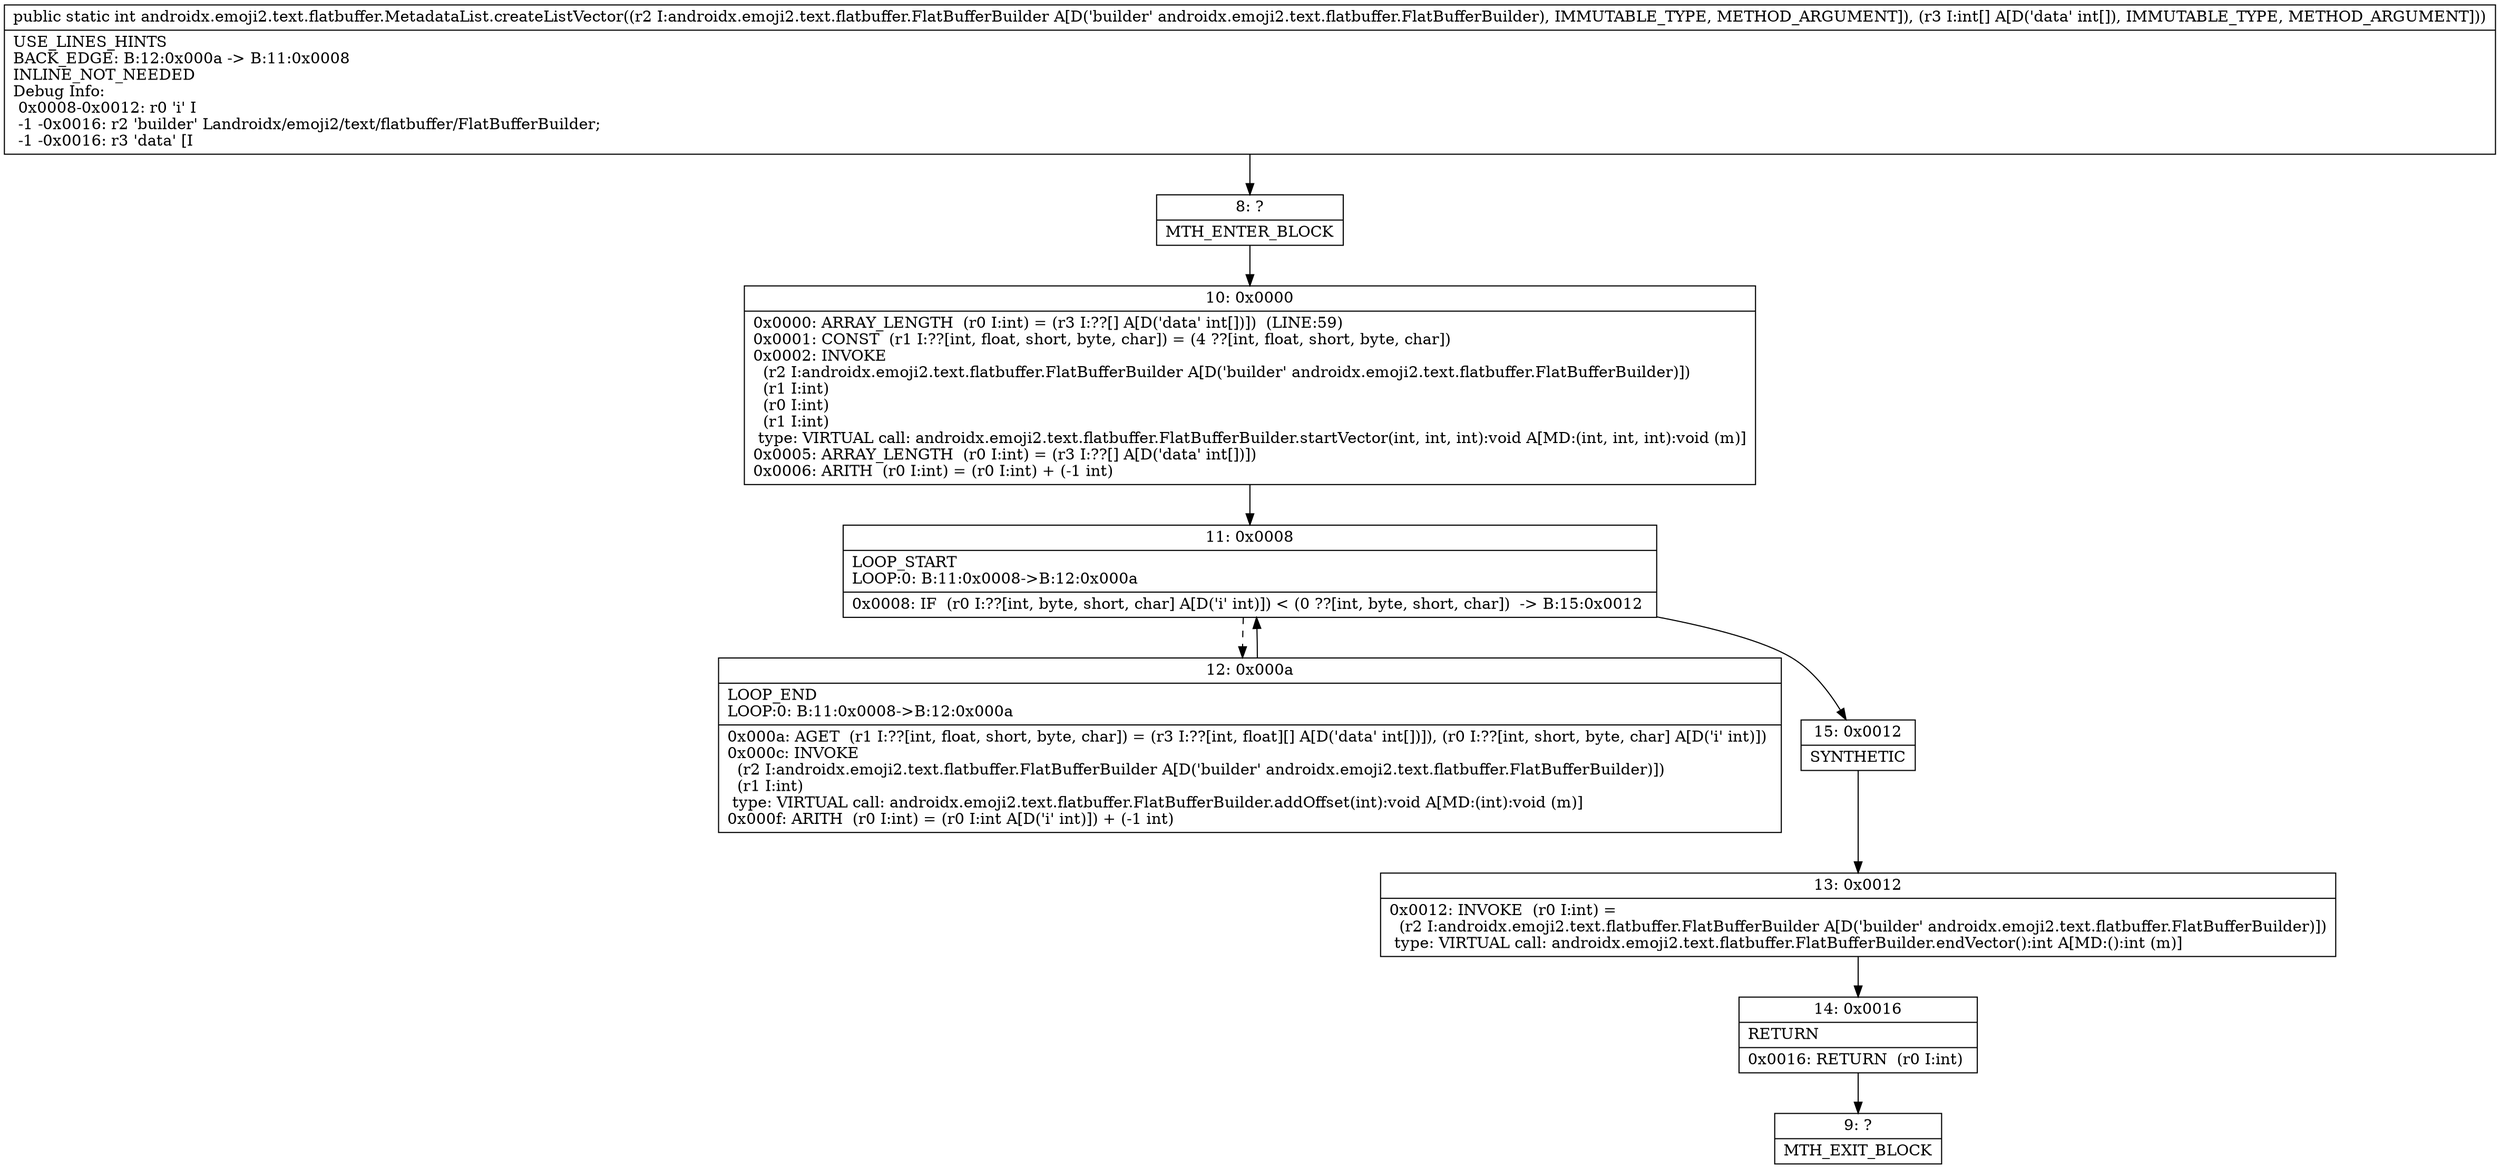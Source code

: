 digraph "CFG forandroidx.emoji2.text.flatbuffer.MetadataList.createListVector(Landroidx\/emoji2\/text\/flatbuffer\/FlatBufferBuilder;[I)I" {
Node_8 [shape=record,label="{8\:\ ?|MTH_ENTER_BLOCK\l}"];
Node_10 [shape=record,label="{10\:\ 0x0000|0x0000: ARRAY_LENGTH  (r0 I:int) = (r3 I:??[] A[D('data' int[])])  (LINE:59)\l0x0001: CONST  (r1 I:??[int, float, short, byte, char]) = (4 ??[int, float, short, byte, char]) \l0x0002: INVOKE  \l  (r2 I:androidx.emoji2.text.flatbuffer.FlatBufferBuilder A[D('builder' androidx.emoji2.text.flatbuffer.FlatBufferBuilder)])\l  (r1 I:int)\l  (r0 I:int)\l  (r1 I:int)\l type: VIRTUAL call: androidx.emoji2.text.flatbuffer.FlatBufferBuilder.startVector(int, int, int):void A[MD:(int, int, int):void (m)]\l0x0005: ARRAY_LENGTH  (r0 I:int) = (r3 I:??[] A[D('data' int[])]) \l0x0006: ARITH  (r0 I:int) = (r0 I:int) + (\-1 int) \l}"];
Node_11 [shape=record,label="{11\:\ 0x0008|LOOP_START\lLOOP:0: B:11:0x0008\-\>B:12:0x000a\l|0x0008: IF  (r0 I:??[int, byte, short, char] A[D('i' int)]) \< (0 ??[int, byte, short, char])  \-\> B:15:0x0012 \l}"];
Node_12 [shape=record,label="{12\:\ 0x000a|LOOP_END\lLOOP:0: B:11:0x0008\-\>B:12:0x000a\l|0x000a: AGET  (r1 I:??[int, float, short, byte, char]) = (r3 I:??[int, float][] A[D('data' int[])]), (r0 I:??[int, short, byte, char] A[D('i' int)]) \l0x000c: INVOKE  \l  (r2 I:androidx.emoji2.text.flatbuffer.FlatBufferBuilder A[D('builder' androidx.emoji2.text.flatbuffer.FlatBufferBuilder)])\l  (r1 I:int)\l type: VIRTUAL call: androidx.emoji2.text.flatbuffer.FlatBufferBuilder.addOffset(int):void A[MD:(int):void (m)]\l0x000f: ARITH  (r0 I:int) = (r0 I:int A[D('i' int)]) + (\-1 int) \l}"];
Node_15 [shape=record,label="{15\:\ 0x0012|SYNTHETIC\l}"];
Node_13 [shape=record,label="{13\:\ 0x0012|0x0012: INVOKE  (r0 I:int) = \l  (r2 I:androidx.emoji2.text.flatbuffer.FlatBufferBuilder A[D('builder' androidx.emoji2.text.flatbuffer.FlatBufferBuilder)])\l type: VIRTUAL call: androidx.emoji2.text.flatbuffer.FlatBufferBuilder.endVector():int A[MD:():int (m)]\l}"];
Node_14 [shape=record,label="{14\:\ 0x0016|RETURN\l|0x0016: RETURN  (r0 I:int) \l}"];
Node_9 [shape=record,label="{9\:\ ?|MTH_EXIT_BLOCK\l}"];
MethodNode[shape=record,label="{public static int androidx.emoji2.text.flatbuffer.MetadataList.createListVector((r2 I:androidx.emoji2.text.flatbuffer.FlatBufferBuilder A[D('builder' androidx.emoji2.text.flatbuffer.FlatBufferBuilder), IMMUTABLE_TYPE, METHOD_ARGUMENT]), (r3 I:int[] A[D('data' int[]), IMMUTABLE_TYPE, METHOD_ARGUMENT]))  | USE_LINES_HINTS\lBACK_EDGE: B:12:0x000a \-\> B:11:0x0008\lINLINE_NOT_NEEDED\lDebug Info:\l  0x0008\-0x0012: r0 'i' I\l  \-1 \-0x0016: r2 'builder' Landroidx\/emoji2\/text\/flatbuffer\/FlatBufferBuilder;\l  \-1 \-0x0016: r3 'data' [I\l}"];
MethodNode -> Node_8;Node_8 -> Node_10;
Node_10 -> Node_11;
Node_11 -> Node_12[style=dashed];
Node_11 -> Node_15;
Node_12 -> Node_11;
Node_15 -> Node_13;
Node_13 -> Node_14;
Node_14 -> Node_9;
}

